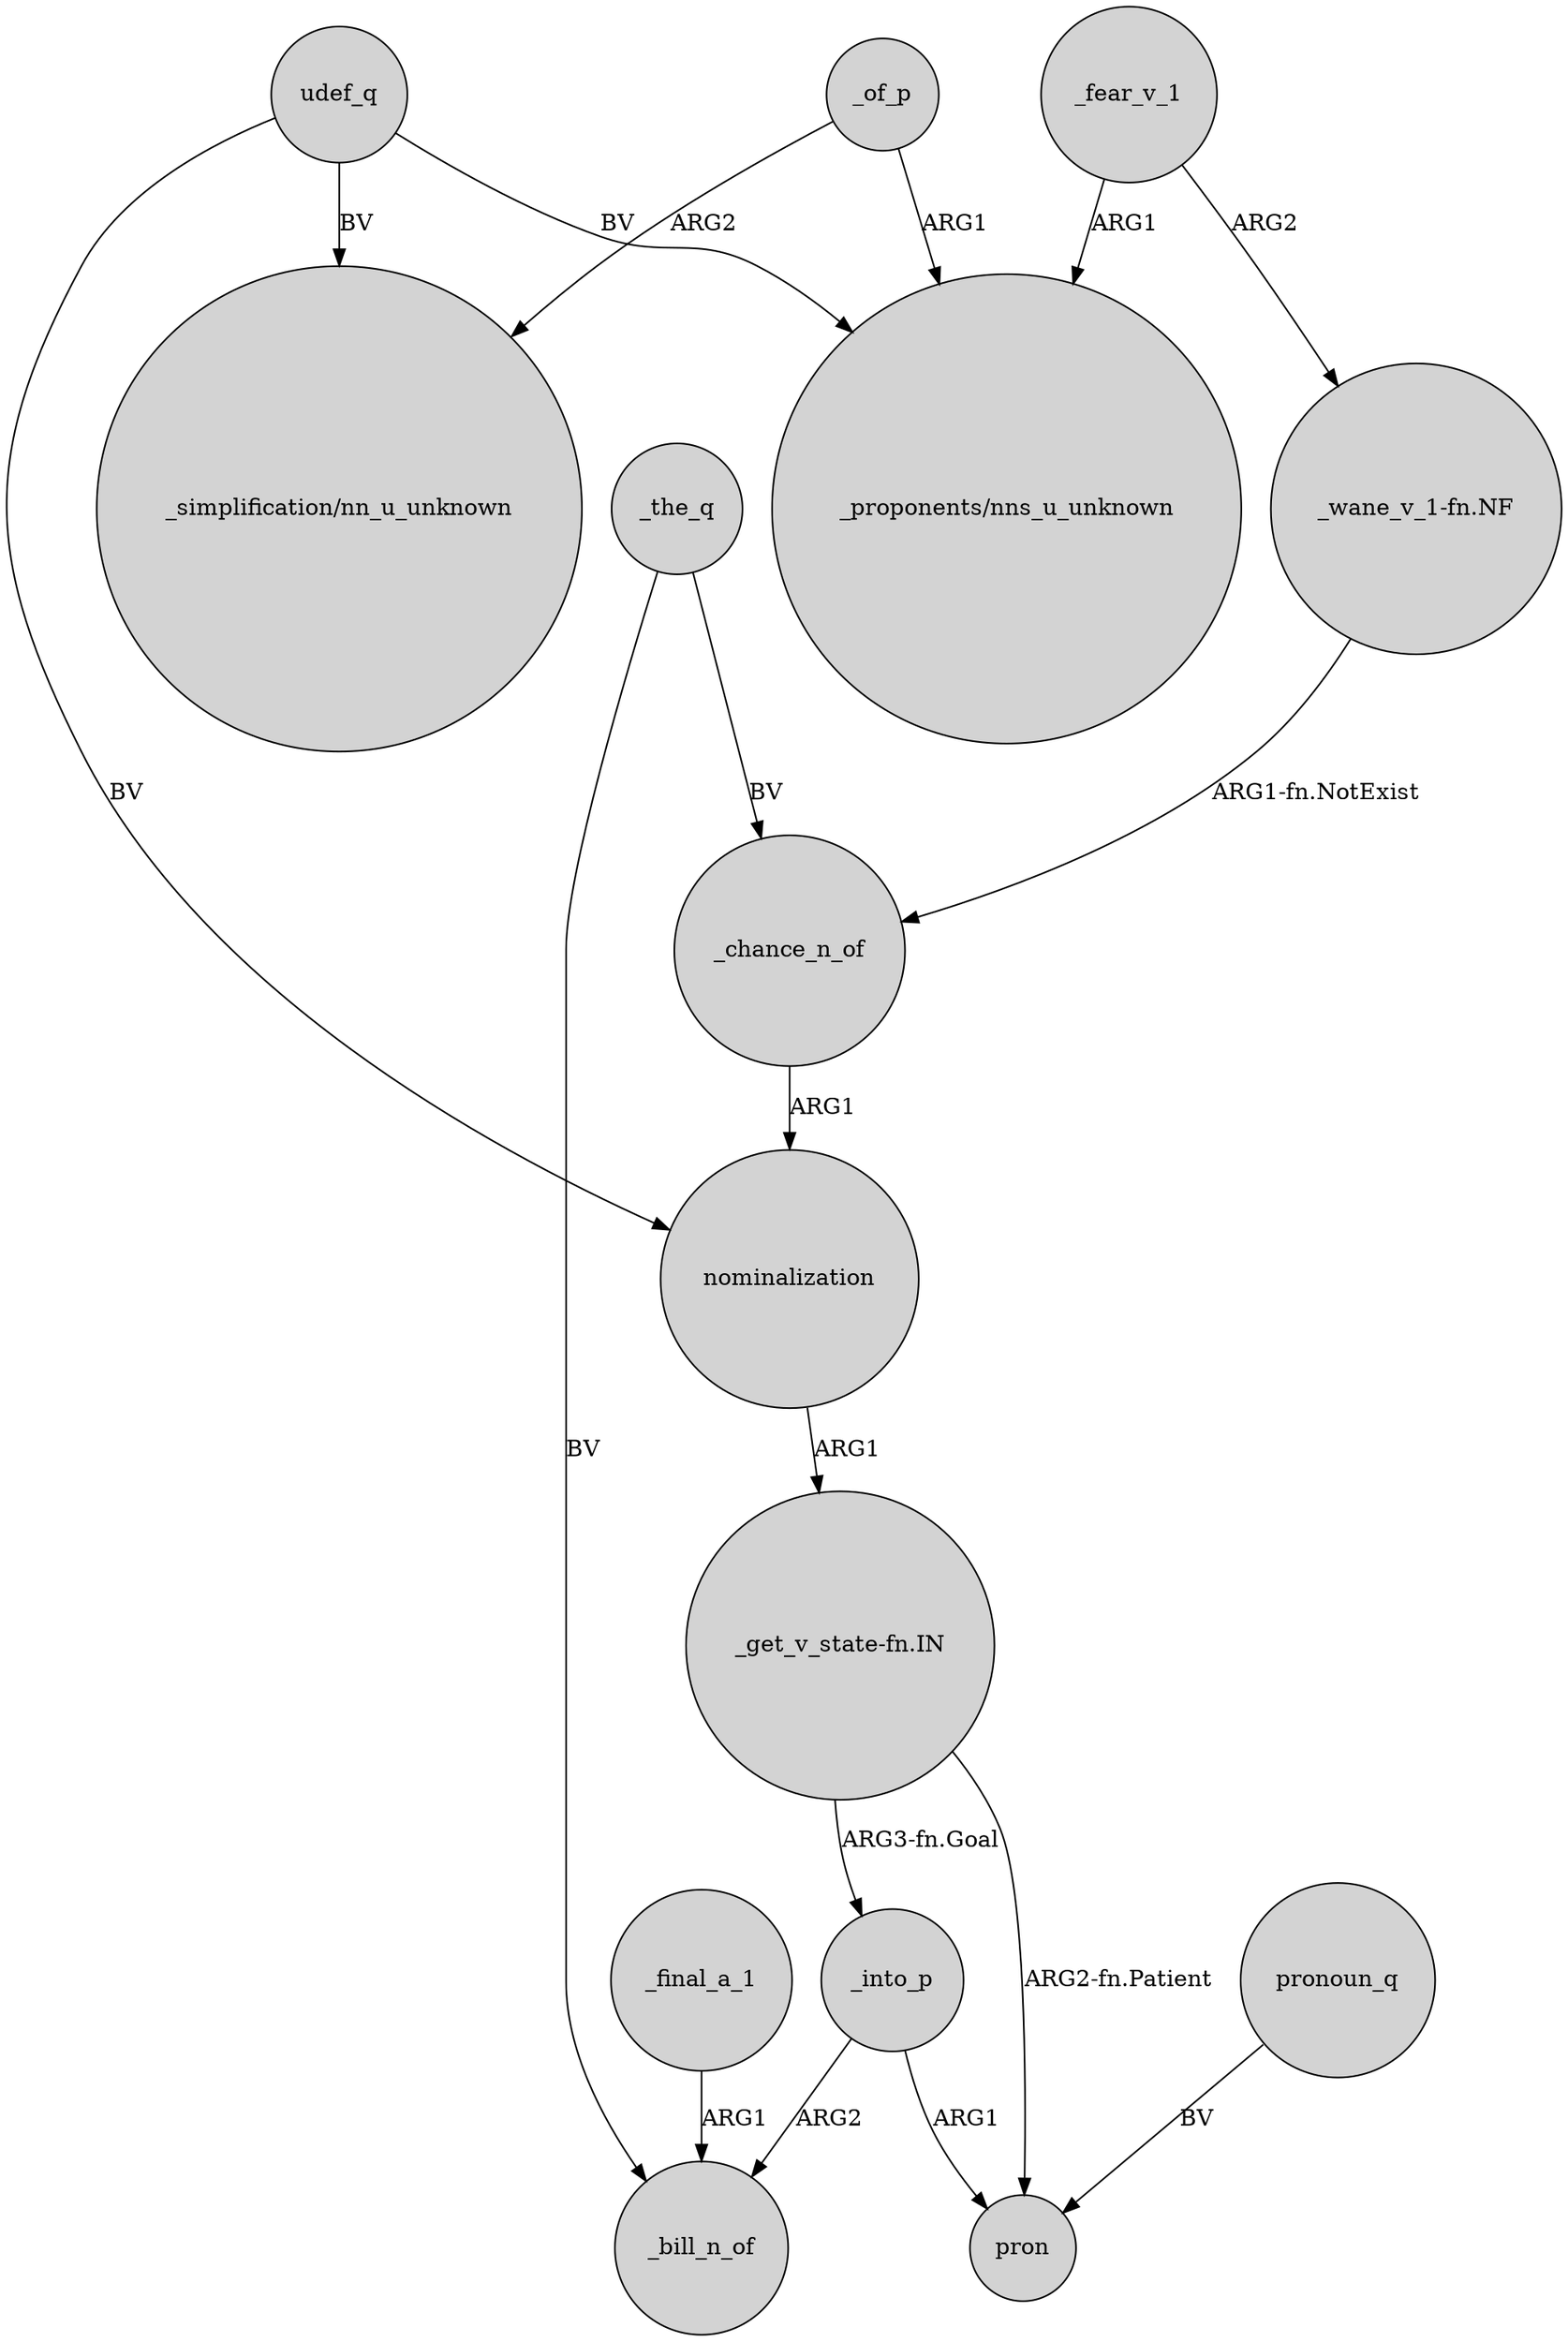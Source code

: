 digraph {
	node [shape=circle style=filled]
	_final_a_1 -> _bill_n_of [label=ARG1]
	_the_q -> _bill_n_of [label=BV]
	_into_p -> _bill_n_of [label=ARG2]
	_fear_v_1 -> "_wane_v_1-fn.NF" [label=ARG2]
	_fear_v_1 -> "_proponents/nns_u_unknown" [label=ARG1]
	udef_q -> "_proponents/nns_u_unknown" [label=BV]
	_chance_n_of -> nominalization [label=ARG1]
	_the_q -> _chance_n_of [label=BV]
	"_get_v_state-fn.IN" -> pron [label="ARG2-fn.Patient"]
	"_get_v_state-fn.IN" -> _into_p [label="ARG3-fn.Goal"]
	nominalization -> "_get_v_state-fn.IN" [label=ARG1]
	_into_p -> pron [label=ARG1]
	"_wane_v_1-fn.NF" -> _chance_n_of [label="ARG1-fn.NotExist"]
	udef_q -> "_simplification/nn_u_unknown" [label=BV]
	udef_q -> nominalization [label=BV]
	_of_p -> "_simplification/nn_u_unknown" [label=ARG2]
	_of_p -> "_proponents/nns_u_unknown" [label=ARG1]
	pronoun_q -> pron [label=BV]
}
